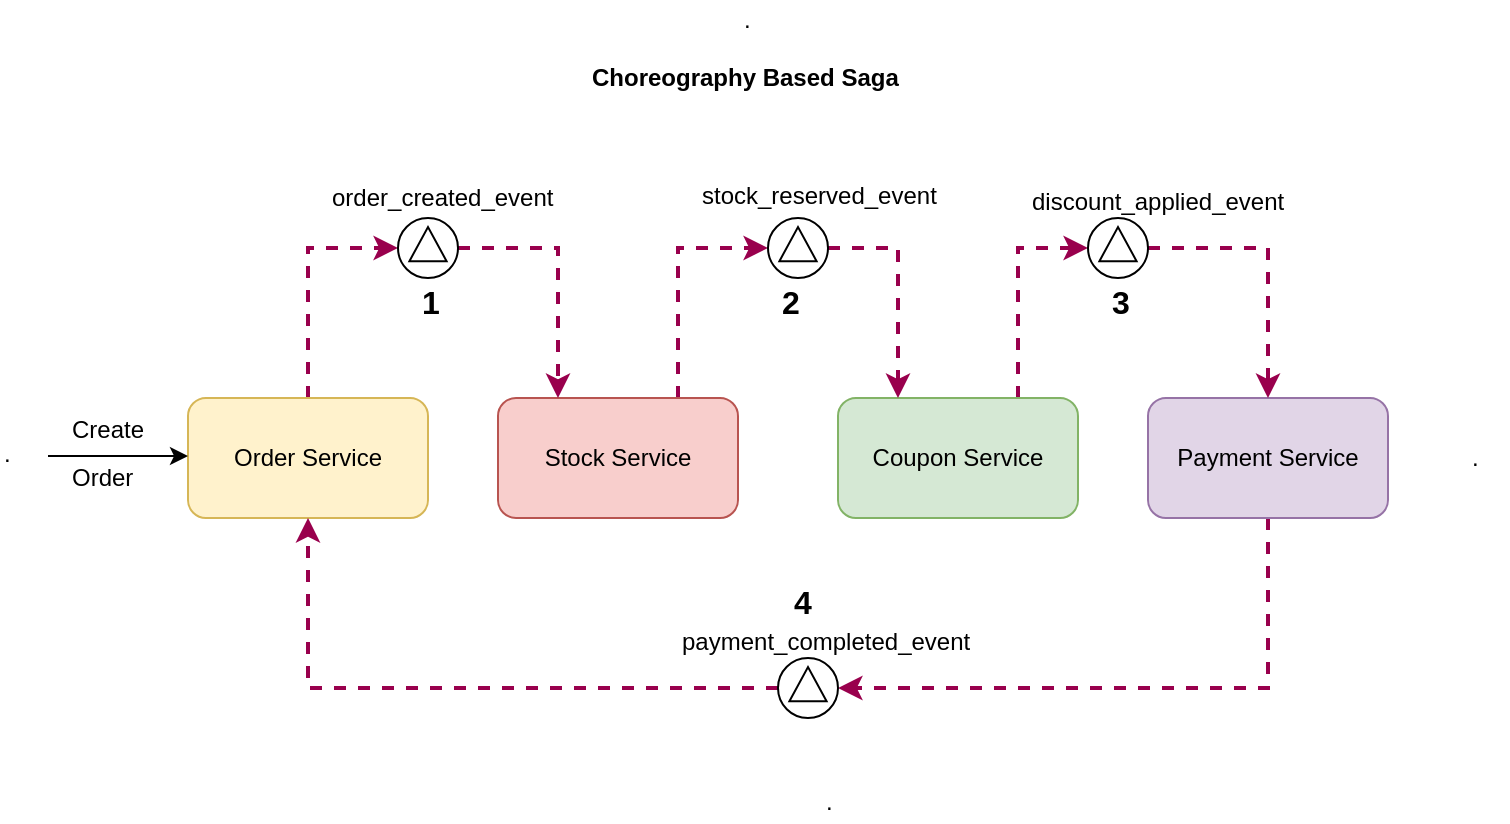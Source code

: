 <mxfile version="10.6.3" type="device"><diagram id="71lcVfkokeOcgrR0b74_" name="Page-1"><mxGraphModel dx="1620" dy="499" grid="1" gridSize="10" guides="1" tooltips="1" connect="1" arrows="1" fold="1" page="1" pageScale="1" pageWidth="827" pageHeight="1169" math="0" shadow="0"><root><mxCell id="0"/><mxCell id="1" parent="0"/><mxCell id="-5dte8vrekmTwR0OdwYh-12" style="edgeStyle=orthogonalEdgeStyle;rounded=0;orthogonalLoop=1;jettySize=auto;html=1;exitX=0.5;exitY=0;exitDx=0;exitDy=0;entryX=0;entryY=0.5;entryDx=0;entryDy=0;strokeColor=#99004D;strokeWidth=2;dashed=1;" edge="1" parent="1" source="-5dte8vrekmTwR0OdwYh-1" target="-5dte8vrekmTwR0OdwYh-9"><mxGeometry relative="1" as="geometry"/></mxCell><mxCell id="-5dte8vrekmTwR0OdwYh-1" value="Order Service" style="rounded=1;whiteSpace=wrap;html=1;fillColor=#fff2cc;strokeColor=#d6b656;" vertex="1" parent="1"><mxGeometry x="80" y="280" width="120" height="60" as="geometry"/></mxCell><mxCell id="-5dte8vrekmTwR0OdwYh-19" style="edgeStyle=orthogonalEdgeStyle;rounded=0;orthogonalLoop=1;jettySize=auto;html=1;exitX=0.75;exitY=0;exitDx=0;exitDy=0;entryX=0;entryY=0.5;entryDx=0;entryDy=0;strokeColor=#99004D;strokeWidth=2;dashed=1;" edge="1" parent="1" source="-5dte8vrekmTwR0OdwYh-2" target="-5dte8vrekmTwR0OdwYh-8"><mxGeometry relative="1" as="geometry"/></mxCell><mxCell id="-5dte8vrekmTwR0OdwYh-2" value="Coupon Service" style="rounded=1;whiteSpace=wrap;html=1;fillColor=#d5e8d4;strokeColor=#82b366;" vertex="1" parent="1"><mxGeometry x="405" y="280" width="120" height="60" as="geometry"/></mxCell><mxCell id="-5dte8vrekmTwR0OdwYh-16" style="edgeStyle=orthogonalEdgeStyle;rounded=0;orthogonalLoop=1;jettySize=auto;html=1;exitX=0.75;exitY=0;exitDx=0;exitDy=0;entryX=0;entryY=0.5;entryDx=0;entryDy=0;strokeColor=#99004D;strokeWidth=2;dashed=1;" edge="1" parent="1" source="-5dte8vrekmTwR0OdwYh-3" target="-5dte8vrekmTwR0OdwYh-10"><mxGeometry relative="1" as="geometry"/></mxCell><mxCell id="-5dte8vrekmTwR0OdwYh-3" value="Stock Service" style="rounded=1;whiteSpace=wrap;html=1;fillColor=#f8cecc;strokeColor=#b85450;" vertex="1" parent="1"><mxGeometry x="235" y="280" width="120" height="60" as="geometry"/></mxCell><mxCell id="-5dte8vrekmTwR0OdwYh-24" style="edgeStyle=orthogonalEdgeStyle;rounded=0;orthogonalLoop=1;jettySize=auto;html=1;exitX=0.5;exitY=1;exitDx=0;exitDy=0;entryX=1;entryY=0.5;entryDx=0;entryDy=0;strokeColor=#99004D;strokeWidth=2;dashed=1;" edge="1" parent="1" source="-5dte8vrekmTwR0OdwYh-4" target="-5dte8vrekmTwR0OdwYh-7"><mxGeometry relative="1" as="geometry"/></mxCell><mxCell id="-5dte8vrekmTwR0OdwYh-4" value="Payment Service" style="rounded=1;whiteSpace=wrap;html=1;fillColor=#e1d5e7;strokeColor=#9673a6;" vertex="1" parent="1"><mxGeometry x="560" y="280" width="120" height="60" as="geometry"/></mxCell><mxCell id="-5dte8vrekmTwR0OdwYh-26" style="edgeStyle=orthogonalEdgeStyle;rounded=0;orthogonalLoop=1;jettySize=auto;html=1;exitX=0;exitY=0.5;exitDx=0;exitDy=0;entryX=0.5;entryY=1;entryDx=0;entryDy=0;strokeColor=#99004D;strokeWidth=2;dashed=1;" edge="1" parent="1" source="-5dte8vrekmTwR0OdwYh-7" target="-5dte8vrekmTwR0OdwYh-1"><mxGeometry relative="1" as="geometry"/></mxCell><mxCell id="-5dte8vrekmTwR0OdwYh-7" value="" style="shape=mxgraph.bpmn.shape;html=1;verticalLabelPosition=bottom;labelBackgroundColor=#ffffff;verticalAlign=top;align=center;perimeter=ellipsePerimeter;outlineConnect=0;outline=standard;symbol=signal;" vertex="1" parent="1"><mxGeometry x="375" y="410" width="30" height="30" as="geometry"/></mxCell><mxCell id="-5dte8vrekmTwR0OdwYh-20" style="edgeStyle=orthogonalEdgeStyle;rounded=0;orthogonalLoop=1;jettySize=auto;html=1;exitX=1;exitY=0.5;exitDx=0;exitDy=0;entryX=0.5;entryY=0;entryDx=0;entryDy=0;strokeColor=#99004D;strokeWidth=2;dashed=1;" edge="1" parent="1" source="-5dte8vrekmTwR0OdwYh-8" target="-5dte8vrekmTwR0OdwYh-4"><mxGeometry relative="1" as="geometry"/></mxCell><mxCell id="-5dte8vrekmTwR0OdwYh-8" value="" style="shape=mxgraph.bpmn.shape;html=1;verticalLabelPosition=bottom;labelBackgroundColor=#ffffff;verticalAlign=top;align=center;perimeter=ellipsePerimeter;outlineConnect=0;outline=standard;symbol=signal;" vertex="1" parent="1"><mxGeometry x="530" y="190" width="30" height="30" as="geometry"/></mxCell><mxCell id="-5dte8vrekmTwR0OdwYh-17" style="edgeStyle=orthogonalEdgeStyle;rounded=0;orthogonalLoop=1;jettySize=auto;html=1;exitX=1;exitY=0.5;exitDx=0;exitDy=0;entryX=0.25;entryY=0;entryDx=0;entryDy=0;strokeColor=#99004D;strokeWidth=2;dashed=1;" edge="1" parent="1" source="-5dte8vrekmTwR0OdwYh-10" target="-5dte8vrekmTwR0OdwYh-2"><mxGeometry relative="1" as="geometry"/></mxCell><mxCell id="-5dte8vrekmTwR0OdwYh-10" value="" style="shape=mxgraph.bpmn.shape;html=1;verticalLabelPosition=bottom;labelBackgroundColor=#ffffff;verticalAlign=top;align=center;perimeter=ellipsePerimeter;outlineConnect=0;outline=standard;symbol=signal;" vertex="1" parent="1"><mxGeometry x="370" y="190" width="30" height="30" as="geometry"/></mxCell><mxCell id="-5dte8vrekmTwR0OdwYh-13" style="edgeStyle=orthogonalEdgeStyle;rounded=0;orthogonalLoop=1;jettySize=auto;html=1;exitX=1;exitY=0.5;exitDx=0;exitDy=0;entryX=0.25;entryY=0;entryDx=0;entryDy=0;strokeWidth=2;strokeColor=#99004D;dashed=1;" edge="1" parent="1" source="-5dte8vrekmTwR0OdwYh-9" target="-5dte8vrekmTwR0OdwYh-3"><mxGeometry relative="1" as="geometry"/></mxCell><mxCell id="-5dte8vrekmTwR0OdwYh-9" value="" style="shape=mxgraph.bpmn.shape;html=1;verticalLabelPosition=bottom;labelBackgroundColor=#ffffff;verticalAlign=top;align=center;perimeter=ellipsePerimeter;outlineConnect=0;outline=standard;symbol=signal;" vertex="1" parent="1"><mxGeometry x="185" y="190" width="30" height="30" as="geometry"/></mxCell><mxCell id="-5dte8vrekmTwR0OdwYh-14" value="order_created_event" style="text;html=1;resizable=0;points=[];autosize=1;align=left;verticalAlign=top;spacingTop=-4;" vertex="1" parent="1"><mxGeometry x="150" y="170" width="130" height="20" as="geometry"/></mxCell><mxCell id="-5dte8vrekmTwR0OdwYh-15" value="stock_reserved_event" style="text;html=1;resizable=0;points=[];autosize=1;align=left;verticalAlign=top;spacingTop=-4;" vertex="1" parent="1"><mxGeometry x="335" y="169" width="130" height="20" as="geometry"/></mxCell><mxCell id="-5dte8vrekmTwR0OdwYh-18" value="discount_applied_event" style="text;html=1;resizable=0;points=[];autosize=1;align=left;verticalAlign=top;spacingTop=-4;" vertex="1" parent="1"><mxGeometry x="500" y="172" width="140" height="20" as="geometry"/></mxCell><mxCell id="-5dte8vrekmTwR0OdwYh-25" value="payment_completed_event" style="text;html=1;resizable=0;points=[];autosize=1;align=left;verticalAlign=top;spacingTop=-4;" vertex="1" parent="1"><mxGeometry x="325" y="392" width="160" height="20" as="geometry"/></mxCell><mxCell id="-5dte8vrekmTwR0OdwYh-27" value="&lt;b&gt;&lt;font style=&quot;font-size: 16px&quot;&gt;1&lt;/font&gt;&lt;/b&gt;" style="text;html=1;resizable=0;points=[];autosize=1;align=left;verticalAlign=top;spacingTop=-4;" vertex="1" parent="1"><mxGeometry x="195" y="220" width="20" height="20" as="geometry"/></mxCell><mxCell id="-5dte8vrekmTwR0OdwYh-28" value="&lt;b&gt;&lt;font style=&quot;font-size: 16px&quot;&gt;2&lt;/font&gt;&lt;/b&gt;" style="text;html=1;resizable=0;points=[];autosize=1;align=left;verticalAlign=top;spacingTop=-4;" vertex="1" parent="1"><mxGeometry x="375" y="220" width="20" height="20" as="geometry"/></mxCell><mxCell id="-5dte8vrekmTwR0OdwYh-31" value="&lt;b&gt;&lt;font style=&quot;font-size: 16px&quot;&gt;3&lt;/font&gt;&lt;/b&gt;" style="text;html=1;resizable=0;points=[];autosize=1;align=left;verticalAlign=top;spacingTop=-4;" vertex="1" parent="1"><mxGeometry x="540" y="220" width="20" height="20" as="geometry"/></mxCell><mxCell id="-5dte8vrekmTwR0OdwYh-32" value="&lt;b&gt;&lt;font style=&quot;font-size: 16px&quot;&gt;4&lt;/font&gt;&lt;/b&gt;" style="text;html=1;resizable=0;points=[];autosize=1;align=left;verticalAlign=top;spacingTop=-4;" vertex="1" parent="1"><mxGeometry x="381" y="370" width="20" height="20" as="geometry"/></mxCell><mxCell id="-5dte8vrekmTwR0OdwYh-33" value="&lt;b&gt;Choreography Based Saga&lt;/b&gt;" style="text;html=1;resizable=0;points=[];autosize=1;align=left;verticalAlign=top;spacingTop=-4;" vertex="1" parent="1"><mxGeometry x="280" y="110" width="170" height="20" as="geometry"/></mxCell><mxCell id="-5dte8vrekmTwR0OdwYh-34" value="" style="endArrow=classic;html=1;strokeColor=#000000;strokeWidth=1;" edge="1" parent="1"><mxGeometry width="50" height="50" relative="1" as="geometry"><mxPoint x="10" y="309" as="sourcePoint"/><mxPoint x="80" y="309" as="targetPoint"/></mxGeometry></mxCell><mxCell id="-5dte8vrekmTwR0OdwYh-35" value="Create" style="text;html=1;resizable=0;points=[];autosize=1;align=left;verticalAlign=top;spacingTop=-4;" vertex="1" parent="1"><mxGeometry x="20" y="286" width="50" height="20" as="geometry"/></mxCell><mxCell id="-5dte8vrekmTwR0OdwYh-36" value="Order" style="text;html=1;resizable=0;points=[];autosize=1;align=left;verticalAlign=top;spacingTop=-4;" vertex="1" parent="1"><mxGeometry x="20" y="310" width="50" height="20" as="geometry"/></mxCell><mxCell id="-5dte8vrekmTwR0OdwYh-37" value="." style="text;html=1;resizable=0;points=[];autosize=1;align=left;verticalAlign=top;spacingTop=-4;" vertex="1" parent="1"><mxGeometry x="720" y="300" width="20" height="20" as="geometry"/></mxCell><mxCell id="-5dte8vrekmTwR0OdwYh-38" value="." style="text;html=1;resizable=0;points=[];autosize=1;align=left;verticalAlign=top;spacingTop=-4;" vertex="1" parent="1"><mxGeometry x="397" y="472" width="20" height="20" as="geometry"/></mxCell><mxCell id="-5dte8vrekmTwR0OdwYh-39" value="." style="text;html=1;resizable=0;points=[];autosize=1;align=left;verticalAlign=top;spacingTop=-4;" vertex="1" parent="1"><mxGeometry x="356" y="81" width="20" height="20" as="geometry"/></mxCell><mxCell id="-5dte8vrekmTwR0OdwYh-41" value="." style="text;html=1;resizable=0;points=[];autosize=1;align=left;verticalAlign=top;spacingTop=-4;" vertex="1" parent="1"><mxGeometry x="-14" y="298" width="20" height="20" as="geometry"/></mxCell></root></mxGraphModel></diagram></mxfile>